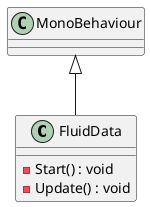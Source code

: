 @startuml
class FluidData {
    - Start() : void
    - Update() : void
}
MonoBehaviour <|-- FluidData
@enduml

